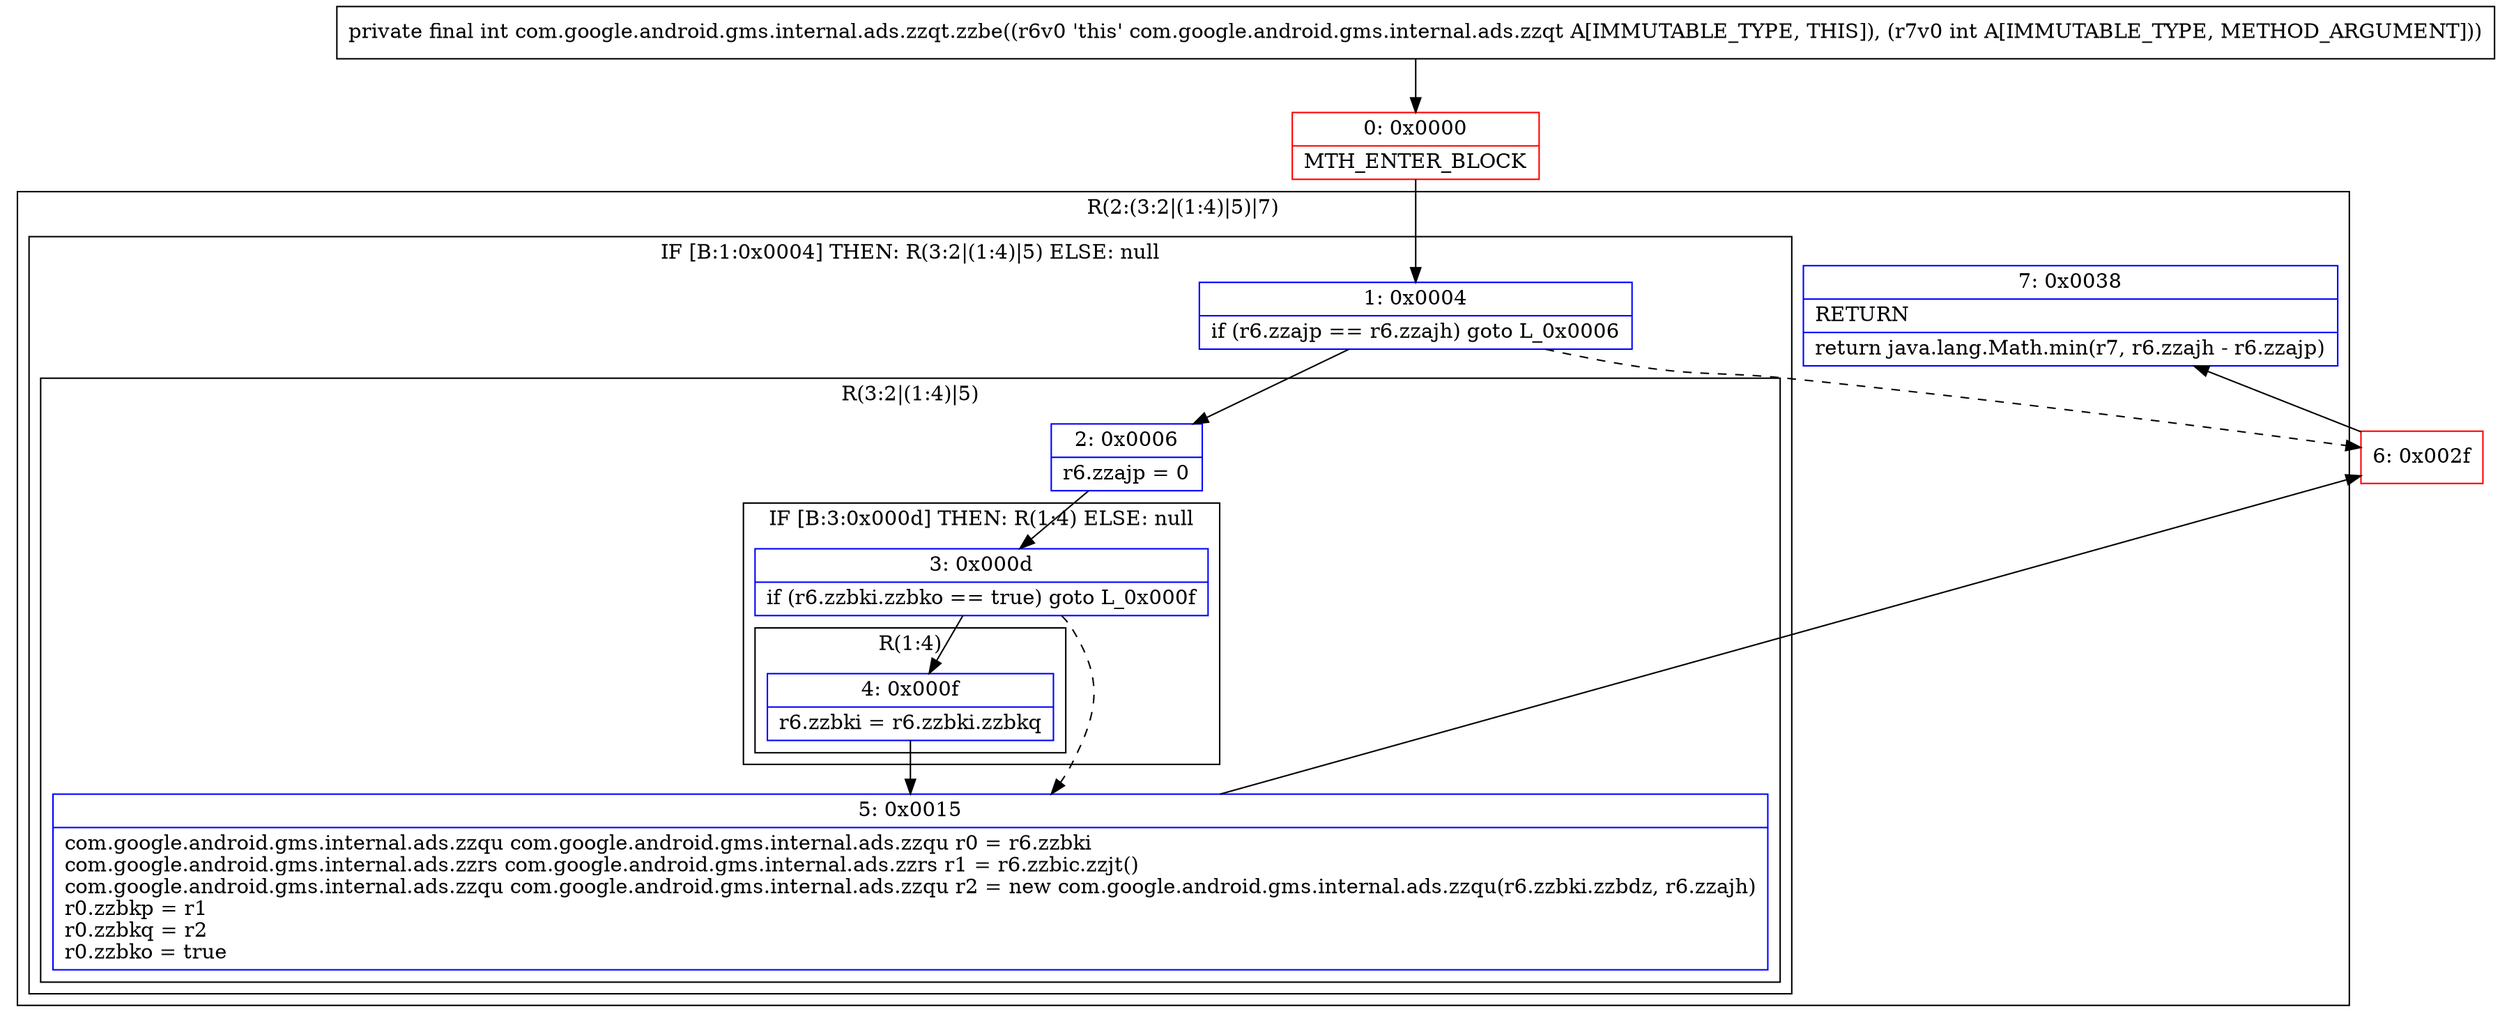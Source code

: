 digraph "CFG forcom.google.android.gms.internal.ads.zzqt.zzbe(I)I" {
subgraph cluster_Region_191226586 {
label = "R(2:(3:2|(1:4)|5)|7)";
node [shape=record,color=blue];
subgraph cluster_IfRegion_1416181653 {
label = "IF [B:1:0x0004] THEN: R(3:2|(1:4)|5) ELSE: null";
node [shape=record,color=blue];
Node_1 [shape=record,label="{1\:\ 0x0004|if (r6.zzajp == r6.zzajh) goto L_0x0006\l}"];
subgraph cluster_Region_1109490539 {
label = "R(3:2|(1:4)|5)";
node [shape=record,color=blue];
Node_2 [shape=record,label="{2\:\ 0x0006|r6.zzajp = 0\l}"];
subgraph cluster_IfRegion_533622155 {
label = "IF [B:3:0x000d] THEN: R(1:4) ELSE: null";
node [shape=record,color=blue];
Node_3 [shape=record,label="{3\:\ 0x000d|if (r6.zzbki.zzbko == true) goto L_0x000f\l}"];
subgraph cluster_Region_1390032271 {
label = "R(1:4)";
node [shape=record,color=blue];
Node_4 [shape=record,label="{4\:\ 0x000f|r6.zzbki = r6.zzbki.zzbkq\l}"];
}
}
Node_5 [shape=record,label="{5\:\ 0x0015|com.google.android.gms.internal.ads.zzqu com.google.android.gms.internal.ads.zzqu r0 = r6.zzbki\lcom.google.android.gms.internal.ads.zzrs com.google.android.gms.internal.ads.zzrs r1 = r6.zzbic.zzjt()\lcom.google.android.gms.internal.ads.zzqu com.google.android.gms.internal.ads.zzqu r2 = new com.google.android.gms.internal.ads.zzqu(r6.zzbki.zzbdz, r6.zzajh)\lr0.zzbkp = r1\lr0.zzbkq = r2\lr0.zzbko = true\l}"];
}
}
Node_7 [shape=record,label="{7\:\ 0x0038|RETURN\l|return java.lang.Math.min(r7, r6.zzajh \- r6.zzajp)\l}"];
}
Node_0 [shape=record,color=red,label="{0\:\ 0x0000|MTH_ENTER_BLOCK\l}"];
Node_6 [shape=record,color=red,label="{6\:\ 0x002f}"];
MethodNode[shape=record,label="{private final int com.google.android.gms.internal.ads.zzqt.zzbe((r6v0 'this' com.google.android.gms.internal.ads.zzqt A[IMMUTABLE_TYPE, THIS]), (r7v0 int A[IMMUTABLE_TYPE, METHOD_ARGUMENT])) }"];
MethodNode -> Node_0;
Node_1 -> Node_2;
Node_1 -> Node_6[style=dashed];
Node_2 -> Node_3;
Node_3 -> Node_4;
Node_3 -> Node_5[style=dashed];
Node_4 -> Node_5;
Node_5 -> Node_6;
Node_0 -> Node_1;
Node_6 -> Node_7;
}

